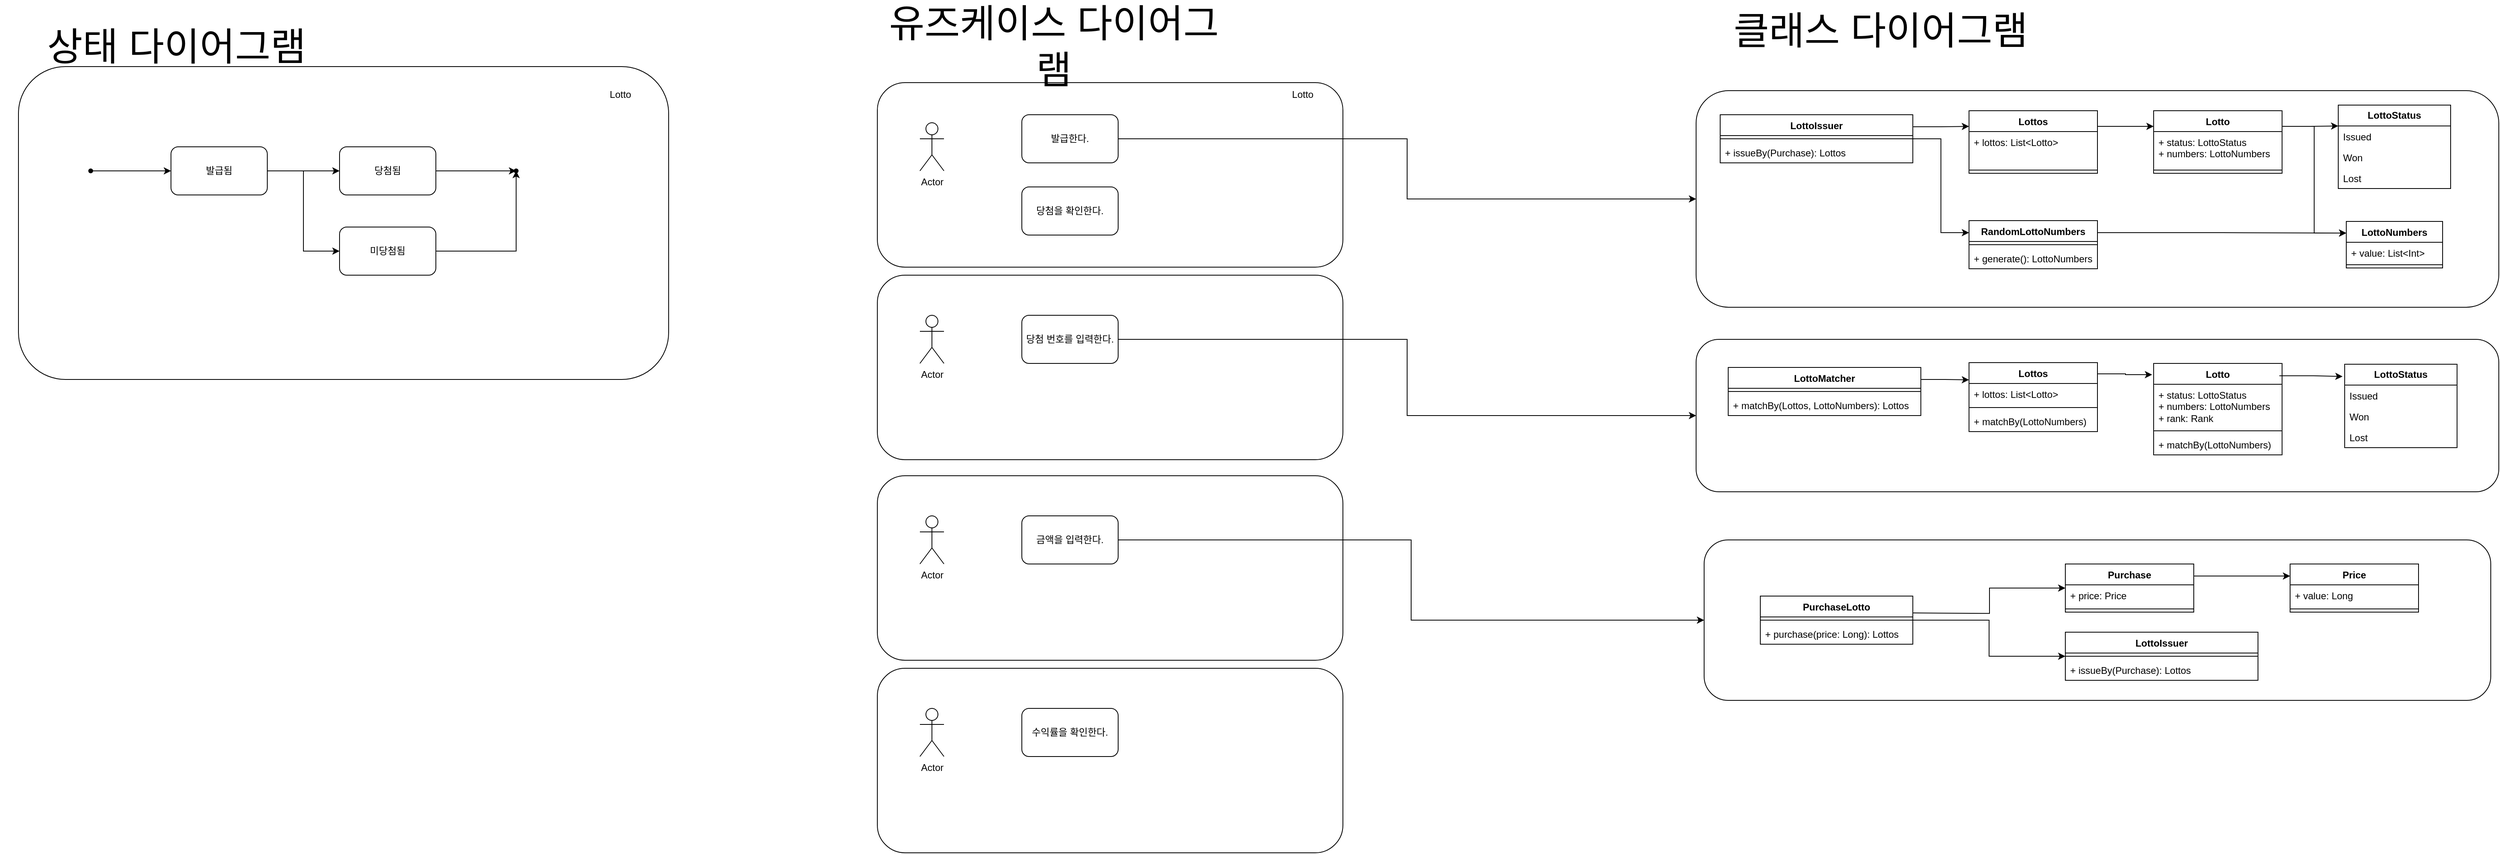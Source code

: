<mxfile version="26.0.13">
  <diagram id="C5RBs43oDa-KdzZeNtuy" name="Page-1">
    <mxGraphModel dx="2232" dy="2184" grid="1" gridSize="10" guides="1" tooltips="1" connect="1" arrows="1" fold="1" page="1" pageScale="1" pageWidth="827" pageHeight="1169" math="0" shadow="0">
      <root>
        <mxCell id="WIyWlLk6GJQsqaUBKTNV-0" />
        <mxCell id="WIyWlLk6GJQsqaUBKTNV-1" parent="WIyWlLk6GJQsqaUBKTNV-0" />
        <mxCell id="b7edEHTEQrsLhUJaDIO4-33" value="" style="rounded=1;whiteSpace=wrap;html=1;" parent="WIyWlLk6GJQsqaUBKTNV-1" vertex="1">
          <mxGeometry x="1480" y="-100" width="580" height="230" as="geometry" />
        </mxCell>
        <mxCell id="b7edEHTEQrsLhUJaDIO4-38" value="" style="rounded=1;whiteSpace=wrap;html=1;" parent="WIyWlLk6GJQsqaUBKTNV-1" vertex="1">
          <mxGeometry x="1480" y="140" width="580" height="230" as="geometry" />
        </mxCell>
        <mxCell id="b7edEHTEQrsLhUJaDIO4-58" style="edgeStyle=orthogonalEdgeStyle;rounded=0;orthogonalLoop=1;jettySize=auto;html=1;entryX=0;entryY=0.5;entryDx=0;entryDy=0;exitX=1;exitY=0.5;exitDx=0;exitDy=0;" parent="WIyWlLk6GJQsqaUBKTNV-1" source="b7edEHTEQrsLhUJaDIO4-30" target="b7edEHTEQrsLhUJaDIO4-36" edge="1">
          <mxGeometry relative="1" as="geometry" />
        </mxCell>
        <mxCell id="b7edEHTEQrsLhUJaDIO4-28" value="" style="group;movable=1;resizable=1;rotatable=1;deletable=1;editable=1;locked=0;connectable=1;" parent="WIyWlLk6GJQsqaUBKTNV-1" vertex="1" connectable="0">
          <mxGeometry x="410" y="-120" width="810" height="390" as="geometry" />
        </mxCell>
        <mxCell id="b7edEHTEQrsLhUJaDIO4-10" value="" style="rounded=1;whiteSpace=wrap;html=1;movable=1;resizable=1;rotatable=1;deletable=1;editable=1;locked=0;connectable=1;" parent="b7edEHTEQrsLhUJaDIO4-28" vertex="1">
          <mxGeometry width="810" height="390" as="geometry" />
        </mxCell>
        <mxCell id="b7edEHTEQrsLhUJaDIO4-11" value="Lotto" style="text;html=1;align=center;verticalAlign=middle;whiteSpace=wrap;rounded=0;movable=1;resizable=1;rotatable=1;deletable=1;editable=1;locked=0;connectable=1;" parent="b7edEHTEQrsLhUJaDIO4-28" vertex="1">
          <mxGeometry x="720" y="20" width="60" height="30" as="geometry" />
        </mxCell>
        <mxCell id="b7edEHTEQrsLhUJaDIO4-22" style="edgeStyle=orthogonalEdgeStyle;rounded=0;orthogonalLoop=1;jettySize=auto;html=1;entryX=0;entryY=0.5;entryDx=0;entryDy=0;movable=1;resizable=1;rotatable=1;deletable=1;editable=1;locked=0;connectable=1;" parent="b7edEHTEQrsLhUJaDIO4-28" source="b7edEHTEQrsLhUJaDIO4-17" target="b7edEHTEQrsLhUJaDIO4-18" edge="1">
          <mxGeometry relative="1" as="geometry" />
        </mxCell>
        <mxCell id="b7edEHTEQrsLhUJaDIO4-17" value="" style="shape=waypoint;sketch=0;fillStyle=solid;size=6;pointerEvents=1;points=[];fillColor=none;resizable=1;rotatable=1;perimeter=centerPerimeter;snapToPoint=1;movable=1;deletable=1;editable=1;locked=0;connectable=1;" parent="b7edEHTEQrsLhUJaDIO4-28" vertex="1">
          <mxGeometry x="80" y="120" width="20" height="20" as="geometry" />
        </mxCell>
        <mxCell id="b7edEHTEQrsLhUJaDIO4-23" style="edgeStyle=orthogonalEdgeStyle;rounded=0;orthogonalLoop=1;jettySize=auto;html=1;entryX=0;entryY=0.5;entryDx=0;entryDy=0;movable=1;resizable=1;rotatable=1;deletable=1;editable=1;locked=0;connectable=1;" parent="b7edEHTEQrsLhUJaDIO4-28" source="b7edEHTEQrsLhUJaDIO4-18" target="b7edEHTEQrsLhUJaDIO4-19" edge="1">
          <mxGeometry relative="1" as="geometry" />
        </mxCell>
        <mxCell id="b7edEHTEQrsLhUJaDIO4-24" style="edgeStyle=orthogonalEdgeStyle;rounded=0;orthogonalLoop=1;jettySize=auto;html=1;entryX=0;entryY=0.5;entryDx=0;entryDy=0;movable=1;resizable=1;rotatable=1;deletable=1;editable=1;locked=0;connectable=1;" parent="b7edEHTEQrsLhUJaDIO4-28" source="b7edEHTEQrsLhUJaDIO4-18" target="b7edEHTEQrsLhUJaDIO4-20" edge="1">
          <mxGeometry relative="1" as="geometry" />
        </mxCell>
        <mxCell id="b7edEHTEQrsLhUJaDIO4-18" value="발급됨" style="rounded=1;whiteSpace=wrap;html=1;movable=1;resizable=1;rotatable=1;deletable=1;editable=1;locked=0;connectable=1;" parent="b7edEHTEQrsLhUJaDIO4-28" vertex="1">
          <mxGeometry x="190" y="100" width="120" height="60" as="geometry" />
        </mxCell>
        <mxCell id="b7edEHTEQrsLhUJaDIO4-27" style="edgeStyle=orthogonalEdgeStyle;rounded=0;orthogonalLoop=1;jettySize=auto;html=1;movable=1;resizable=1;rotatable=1;deletable=1;editable=1;locked=0;connectable=1;" parent="b7edEHTEQrsLhUJaDIO4-28" source="b7edEHTEQrsLhUJaDIO4-19" target="b7edEHTEQrsLhUJaDIO4-21" edge="1">
          <mxGeometry relative="1" as="geometry" />
        </mxCell>
        <mxCell id="b7edEHTEQrsLhUJaDIO4-19" value="당첨됨" style="rounded=1;whiteSpace=wrap;html=1;movable=1;resizable=1;rotatable=1;deletable=1;editable=1;locked=0;connectable=1;" parent="b7edEHTEQrsLhUJaDIO4-28" vertex="1">
          <mxGeometry x="400" y="100" width="120" height="60" as="geometry" />
        </mxCell>
        <mxCell id="b7edEHTEQrsLhUJaDIO4-20" value="미당첨됨" style="rounded=1;whiteSpace=wrap;html=1;movable=1;resizable=1;rotatable=1;deletable=1;editable=1;locked=0;connectable=1;" parent="b7edEHTEQrsLhUJaDIO4-28" vertex="1">
          <mxGeometry x="400" y="200" width="120" height="60" as="geometry" />
        </mxCell>
        <mxCell id="b7edEHTEQrsLhUJaDIO4-21" value="" style="shape=waypoint;sketch=0;fillStyle=solid;size=6;pointerEvents=1;points=[];fillColor=none;resizable=1;rotatable=1;perimeter=centerPerimeter;snapToPoint=1;movable=1;deletable=1;editable=1;locked=0;connectable=1;" parent="b7edEHTEQrsLhUJaDIO4-28" vertex="1">
          <mxGeometry x="610" y="120" width="20" height="20" as="geometry" />
        </mxCell>
        <mxCell id="b7edEHTEQrsLhUJaDIO4-26" style="edgeStyle=orthogonalEdgeStyle;rounded=0;orthogonalLoop=1;jettySize=auto;html=1;entryX=-0.1;entryY=0.367;entryDx=0;entryDy=0;entryPerimeter=0;movable=1;resizable=1;rotatable=1;deletable=1;editable=1;locked=0;connectable=1;" parent="b7edEHTEQrsLhUJaDIO4-28" source="b7edEHTEQrsLhUJaDIO4-20" target="b7edEHTEQrsLhUJaDIO4-21" edge="1">
          <mxGeometry relative="1" as="geometry" />
        </mxCell>
        <mxCell id="b7edEHTEQrsLhUJaDIO4-29" value="Actor" style="shape=umlActor;verticalLabelPosition=bottom;verticalAlign=top;html=1;outlineConnect=0;" parent="WIyWlLk6GJQsqaUBKTNV-1" vertex="1">
          <mxGeometry x="1533" y="-50" width="30" height="60" as="geometry" />
        </mxCell>
        <mxCell id="b7edEHTEQrsLhUJaDIO4-30" value="발급한다." style="rounded=1;whiteSpace=wrap;html=1;" parent="WIyWlLk6GJQsqaUBKTNV-1" vertex="1">
          <mxGeometry x="1660" y="-60" width="120" height="60" as="geometry" />
        </mxCell>
        <mxCell id="b7edEHTEQrsLhUJaDIO4-31" value="당첨을 확인한다." style="rounded=1;whiteSpace=wrap;html=1;" parent="WIyWlLk6GJQsqaUBKTNV-1" vertex="1">
          <mxGeometry x="1660" y="30" width="120" height="60" as="geometry" />
        </mxCell>
        <mxCell id="7T0WNnkGZVwz43J-CaNy-1" style="edgeStyle=orthogonalEdgeStyle;rounded=0;orthogonalLoop=1;jettySize=auto;html=1;entryX=0;entryY=0.5;entryDx=0;entryDy=0;" edge="1" parent="WIyWlLk6GJQsqaUBKTNV-1" source="b7edEHTEQrsLhUJaDIO4-32" target="7T0WNnkGZVwz43J-CaNy-0">
          <mxGeometry relative="1" as="geometry" />
        </mxCell>
        <mxCell id="b7edEHTEQrsLhUJaDIO4-32" value="당첨 번호를 입력한다." style="rounded=1;whiteSpace=wrap;html=1;" parent="WIyWlLk6GJQsqaUBKTNV-1" vertex="1">
          <mxGeometry x="1660" y="190" width="120" height="60" as="geometry" />
        </mxCell>
        <mxCell id="b7edEHTEQrsLhUJaDIO4-34" value="&lt;font style=&quot;font-size: 48px;&quot;&gt;상태 다이어그램&lt;/font&gt;" style="text;html=1;align=center;verticalAlign=middle;whiteSpace=wrap;rounded=0;movable=1;resizable=1;rotatable=1;deletable=1;editable=1;locked=0;connectable=1;" parent="WIyWlLk6GJQsqaUBKTNV-1" vertex="1">
          <mxGeometry x="387" y="-160" width="440" height="30" as="geometry" />
        </mxCell>
        <mxCell id="b7edEHTEQrsLhUJaDIO4-35" value="&lt;span style=&quot;font-size: 48px;&quot;&gt;유즈케이스 다이어그램&lt;/span&gt;" style="text;html=1;align=center;verticalAlign=middle;whiteSpace=wrap;rounded=0;" parent="WIyWlLk6GJQsqaUBKTNV-1" vertex="1">
          <mxGeometry x="1480" y="-160" width="440" height="30" as="geometry" />
        </mxCell>
        <mxCell id="b7edEHTEQrsLhUJaDIO4-36" value="" style="rounded=1;whiteSpace=wrap;html=1;" parent="WIyWlLk6GJQsqaUBKTNV-1" vertex="1">
          <mxGeometry x="2500" y="-90" width="1000" height="270" as="geometry" />
        </mxCell>
        <mxCell id="b7edEHTEQrsLhUJaDIO4-37" value="&lt;span style=&quot;font-size: 48px;&quot;&gt;클래스 다이어그램&lt;/span&gt;" style="text;html=1;align=center;verticalAlign=middle;whiteSpace=wrap;rounded=0;" parent="WIyWlLk6GJQsqaUBKTNV-1" vertex="1">
          <mxGeometry x="2510" y="-180" width="440" height="30" as="geometry" />
        </mxCell>
        <mxCell id="b7edEHTEQrsLhUJaDIO4-39" value="Actor" style="shape=umlActor;verticalLabelPosition=bottom;verticalAlign=top;html=1;outlineConnect=0;" parent="WIyWlLk6GJQsqaUBKTNV-1" vertex="1">
          <mxGeometry x="1533" y="190" width="30" height="60" as="geometry" />
        </mxCell>
        <mxCell id="b7edEHTEQrsLhUJaDIO4-42" value="" style="rounded=1;whiteSpace=wrap;html=1;" parent="WIyWlLk6GJQsqaUBKTNV-1" vertex="1">
          <mxGeometry x="1480" y="390" width="580" height="230" as="geometry" />
        </mxCell>
        <mxCell id="b7edEHTEQrsLhUJaDIO4-93" style="edgeStyle=orthogonalEdgeStyle;rounded=0;orthogonalLoop=1;jettySize=auto;html=1;entryX=0;entryY=0.5;entryDx=0;entryDy=0;" parent="WIyWlLk6GJQsqaUBKTNV-1" source="b7edEHTEQrsLhUJaDIO4-43" target="b7edEHTEQrsLhUJaDIO4-80" edge="1">
          <mxGeometry relative="1" as="geometry" />
        </mxCell>
        <mxCell id="b7edEHTEQrsLhUJaDIO4-43" value="금액을 입력한다." style="rounded=1;whiteSpace=wrap;html=1;" parent="WIyWlLk6GJQsqaUBKTNV-1" vertex="1">
          <mxGeometry x="1660" y="440" width="120" height="60" as="geometry" />
        </mxCell>
        <mxCell id="b7edEHTEQrsLhUJaDIO4-44" value="Actor" style="shape=umlActor;verticalLabelPosition=bottom;verticalAlign=top;html=1;outlineConnect=0;" parent="WIyWlLk6GJQsqaUBKTNV-1" vertex="1">
          <mxGeometry x="1533" y="440" width="30" height="60" as="geometry" />
        </mxCell>
        <mxCell id="b7edEHTEQrsLhUJaDIO4-45" value="Lotto" style="text;html=1;align=center;verticalAlign=middle;whiteSpace=wrap;rounded=0;" parent="WIyWlLk6GJQsqaUBKTNV-1" vertex="1">
          <mxGeometry x="1980" y="-100" width="60" height="30" as="geometry" />
        </mxCell>
        <mxCell id="b7edEHTEQrsLhUJaDIO4-46" value="" style="rounded=1;whiteSpace=wrap;html=1;" parent="WIyWlLk6GJQsqaUBKTNV-1" vertex="1">
          <mxGeometry x="1480" y="630" width="580" height="230" as="geometry" />
        </mxCell>
        <mxCell id="b7edEHTEQrsLhUJaDIO4-47" value="수익률을 확인한다." style="rounded=1;whiteSpace=wrap;html=1;" parent="WIyWlLk6GJQsqaUBKTNV-1" vertex="1">
          <mxGeometry x="1660" y="680" width="120" height="60" as="geometry" />
        </mxCell>
        <mxCell id="b7edEHTEQrsLhUJaDIO4-48" value="Actor" style="shape=umlActor;verticalLabelPosition=bottom;verticalAlign=top;html=1;outlineConnect=0;" parent="WIyWlLk6GJQsqaUBKTNV-1" vertex="1">
          <mxGeometry x="1533" y="680" width="30" height="60" as="geometry" />
        </mxCell>
        <mxCell id="b7edEHTEQrsLhUJaDIO4-136" style="edgeStyle=orthogonalEdgeStyle;rounded=0;orthogonalLoop=1;jettySize=auto;html=1;entryX=0;entryY=0.25;entryDx=0;entryDy=0;exitX=1;exitY=0.25;exitDx=0;exitDy=0;" parent="WIyWlLk6GJQsqaUBKTNV-1" source="b7edEHTEQrsLhUJaDIO4-53" target="b7edEHTEQrsLhUJaDIO4-130" edge="1">
          <mxGeometry relative="1" as="geometry" />
        </mxCell>
        <mxCell id="b7edEHTEQrsLhUJaDIO4-145" style="edgeStyle=orthogonalEdgeStyle;rounded=0;orthogonalLoop=1;jettySize=auto;html=1;entryX=0;entryY=0.25;entryDx=0;entryDy=0;exitX=1;exitY=0.25;exitDx=0;exitDy=0;" parent="WIyWlLk6GJQsqaUBKTNV-1" source="b7edEHTEQrsLhUJaDIO4-53" target="b7edEHTEQrsLhUJaDIO4-141" edge="1">
          <mxGeometry relative="1" as="geometry" />
        </mxCell>
        <mxCell id="b7edEHTEQrsLhUJaDIO4-53" value="Lotto" style="swimlane;fontStyle=1;align=center;verticalAlign=top;childLayout=stackLayout;horizontal=1;startSize=26;horizontalStack=0;resizeParent=1;resizeParentMax=0;resizeLast=0;collapsible=1;marginBottom=0;whiteSpace=wrap;html=1;" parent="WIyWlLk6GJQsqaUBKTNV-1" vertex="1">
          <mxGeometry x="3070" y="-65" width="160" height="78" as="geometry" />
        </mxCell>
        <mxCell id="b7edEHTEQrsLhUJaDIO4-54" value="+ status: LottoStatus&lt;div&gt;+ numbers: LottoNumbers&lt;/div&gt;" style="text;strokeColor=none;fillColor=none;align=left;verticalAlign=top;spacingLeft=4;spacingRight=4;overflow=hidden;rotatable=0;points=[[0,0.5],[1,0.5]];portConstraint=eastwest;whiteSpace=wrap;html=1;" parent="b7edEHTEQrsLhUJaDIO4-53" vertex="1">
          <mxGeometry y="26" width="160" height="44" as="geometry" />
        </mxCell>
        <mxCell id="b7edEHTEQrsLhUJaDIO4-55" value="" style="line;strokeWidth=1;fillColor=none;align=left;verticalAlign=middle;spacingTop=-1;spacingLeft=3;spacingRight=3;rotatable=0;labelPosition=right;points=[];portConstraint=eastwest;strokeColor=inherit;" parent="b7edEHTEQrsLhUJaDIO4-53" vertex="1">
          <mxGeometry y="70" width="160" height="8" as="geometry" />
        </mxCell>
        <mxCell id="b7edEHTEQrsLhUJaDIO4-65" style="edgeStyle=orthogonalEdgeStyle;rounded=0;orthogonalLoop=1;jettySize=auto;html=1;entryX=0;entryY=0.25;entryDx=0;entryDy=0;exitX=1;exitY=0.25;exitDx=0;exitDy=0;" parent="WIyWlLk6GJQsqaUBKTNV-1" source="b7edEHTEQrsLhUJaDIO4-62" target="b7edEHTEQrsLhUJaDIO4-53" edge="1">
          <mxGeometry relative="1" as="geometry" />
        </mxCell>
        <mxCell id="b7edEHTEQrsLhUJaDIO4-62" value="Lottos" style="swimlane;fontStyle=1;align=center;verticalAlign=top;childLayout=stackLayout;horizontal=1;startSize=26;horizontalStack=0;resizeParent=1;resizeParentMax=0;resizeLast=0;collapsible=1;marginBottom=0;whiteSpace=wrap;html=1;" parent="WIyWlLk6GJQsqaUBKTNV-1" vertex="1">
          <mxGeometry x="2840" y="-65" width="160" height="78" as="geometry" />
        </mxCell>
        <mxCell id="b7edEHTEQrsLhUJaDIO4-63" value="+ lottos: List&amp;lt;Lotto&amp;gt;" style="text;strokeColor=none;fillColor=none;align=left;verticalAlign=top;spacingLeft=4;spacingRight=4;overflow=hidden;rotatable=0;points=[[0,0.5],[1,0.5]];portConstraint=eastwest;whiteSpace=wrap;html=1;" parent="b7edEHTEQrsLhUJaDIO4-62" vertex="1">
          <mxGeometry y="26" width="160" height="44" as="geometry" />
        </mxCell>
        <mxCell id="b7edEHTEQrsLhUJaDIO4-64" value="" style="line;strokeWidth=1;fillColor=none;align=left;verticalAlign=middle;spacingTop=-1;spacingLeft=3;spacingRight=3;rotatable=0;labelPosition=right;points=[];portConstraint=eastwest;strokeColor=inherit;" parent="b7edEHTEQrsLhUJaDIO4-62" vertex="1">
          <mxGeometry y="70" width="160" height="8" as="geometry" />
        </mxCell>
        <mxCell id="b7edEHTEQrsLhUJaDIO4-79" style="edgeStyle=orthogonalEdgeStyle;rounded=0;orthogonalLoop=1;jettySize=auto;html=1;entryX=0;entryY=0.25;entryDx=0;entryDy=0;exitX=1;exitY=0.25;exitDx=0;exitDy=0;" parent="WIyWlLk6GJQsqaUBKTNV-1" source="b7edEHTEQrsLhUJaDIO4-116" target="b7edEHTEQrsLhUJaDIO4-62" edge="1">
          <mxGeometry relative="1" as="geometry">
            <mxPoint x="2720" y="-45" as="sourcePoint" />
          </mxGeometry>
        </mxCell>
        <mxCell id="b7edEHTEQrsLhUJaDIO4-80" value="" style="rounded=1;whiteSpace=wrap;html=1;" parent="WIyWlLk6GJQsqaUBKTNV-1" vertex="1">
          <mxGeometry x="2510" y="470" width="980" height="200" as="geometry" />
        </mxCell>
        <mxCell id="Gozaz2q-YdRfWmAjp8rj-3" style="edgeStyle=orthogonalEdgeStyle;rounded=0;orthogonalLoop=1;jettySize=auto;html=1;entryX=0;entryY=0.25;entryDx=0;entryDy=0;exitX=1;exitY=0.25;exitDx=0;exitDy=0;" parent="WIyWlLk6GJQsqaUBKTNV-1" source="b7edEHTEQrsLhUJaDIO4-98" target="Gozaz2q-YdRfWmAjp8rj-0" edge="1">
          <mxGeometry relative="1" as="geometry" />
        </mxCell>
        <mxCell id="b7edEHTEQrsLhUJaDIO4-98" value="Purchase" style="swimlane;fontStyle=1;align=center;verticalAlign=top;childLayout=stackLayout;horizontal=1;startSize=26;horizontalStack=0;resizeParent=1;resizeParentMax=0;resizeLast=0;collapsible=1;marginBottom=0;whiteSpace=wrap;html=1;" parent="WIyWlLk6GJQsqaUBKTNV-1" vertex="1">
          <mxGeometry x="2960" y="500" width="160" height="60" as="geometry" />
        </mxCell>
        <mxCell id="b7edEHTEQrsLhUJaDIO4-99" value="+ price: Price" style="text;strokeColor=none;fillColor=none;align=left;verticalAlign=top;spacingLeft=4;spacingRight=4;overflow=hidden;rotatable=0;points=[[0,0.5],[1,0.5]];portConstraint=eastwest;whiteSpace=wrap;html=1;" parent="b7edEHTEQrsLhUJaDIO4-98" vertex="1">
          <mxGeometry y="26" width="160" height="26" as="geometry" />
        </mxCell>
        <mxCell id="b7edEHTEQrsLhUJaDIO4-100" value="" style="line;strokeWidth=1;fillColor=none;align=left;verticalAlign=middle;spacingTop=-1;spacingLeft=3;spacingRight=3;rotatable=0;labelPosition=right;points=[];portConstraint=eastwest;strokeColor=inherit;" parent="b7edEHTEQrsLhUJaDIO4-98" vertex="1">
          <mxGeometry y="52" width="160" height="8" as="geometry" />
        </mxCell>
        <mxCell id="b7edEHTEQrsLhUJaDIO4-106" value="LottoIssuer" style="swimlane;fontStyle=1;align=center;verticalAlign=top;childLayout=stackLayout;horizontal=1;startSize=26;horizontalStack=0;resizeParent=1;resizeParentMax=0;resizeLast=0;collapsible=1;marginBottom=0;whiteSpace=wrap;html=1;" parent="WIyWlLk6GJQsqaUBKTNV-1" vertex="1">
          <mxGeometry x="2960" y="585" width="240" height="60" as="geometry" />
        </mxCell>
        <mxCell id="b7edEHTEQrsLhUJaDIO4-107" value="" style="line;strokeWidth=1;fillColor=none;align=left;verticalAlign=middle;spacingTop=-1;spacingLeft=3;spacingRight=3;rotatable=0;labelPosition=right;points=[];portConstraint=eastwest;strokeColor=inherit;" parent="b7edEHTEQrsLhUJaDIO4-106" vertex="1">
          <mxGeometry y="26" width="240" height="8" as="geometry" />
        </mxCell>
        <mxCell id="b7edEHTEQrsLhUJaDIO4-108" value="+ issueBy(Purchase): Lottos" style="text;strokeColor=none;fillColor=none;align=left;verticalAlign=top;spacingLeft=4;spacingRight=4;overflow=hidden;rotatable=0;points=[[0,0.5],[1,0.5]];portConstraint=eastwest;whiteSpace=wrap;html=1;" parent="b7edEHTEQrsLhUJaDIO4-106" vertex="1">
          <mxGeometry y="34" width="240" height="26" as="geometry" />
        </mxCell>
        <mxCell id="b7edEHTEQrsLhUJaDIO4-114" style="edgeStyle=orthogonalEdgeStyle;rounded=0;orthogonalLoop=1;jettySize=auto;html=1;entryX=0;entryY=0.5;entryDx=0;entryDy=0;" parent="WIyWlLk6GJQsqaUBKTNV-1" source="b7edEHTEQrsLhUJaDIO4-109" target="b7edEHTEQrsLhUJaDIO4-106" edge="1">
          <mxGeometry relative="1" as="geometry" />
        </mxCell>
        <mxCell id="b7edEHTEQrsLhUJaDIO4-109" value="PurchaseLotto" style="swimlane;fontStyle=1;align=center;verticalAlign=top;childLayout=stackLayout;horizontal=1;startSize=26;horizontalStack=0;resizeParent=1;resizeParentMax=0;resizeLast=0;collapsible=1;marginBottom=0;whiteSpace=wrap;html=1;" parent="WIyWlLk6GJQsqaUBKTNV-1" vertex="1">
          <mxGeometry x="2580" y="540" width="190" height="60" as="geometry" />
        </mxCell>
        <mxCell id="b7edEHTEQrsLhUJaDIO4-111" value="" style="line;strokeWidth=1;fillColor=none;align=left;verticalAlign=middle;spacingTop=-1;spacingLeft=3;spacingRight=3;rotatable=0;labelPosition=right;points=[];portConstraint=eastwest;strokeColor=inherit;" parent="b7edEHTEQrsLhUJaDIO4-109" vertex="1">
          <mxGeometry y="26" width="190" height="8" as="geometry" />
        </mxCell>
        <mxCell id="b7edEHTEQrsLhUJaDIO4-112" value="+ purchase(price: Long): Lottos" style="text;strokeColor=none;fillColor=none;align=left;verticalAlign=top;spacingLeft=4;spacingRight=4;overflow=hidden;rotatable=0;points=[[0,0.5],[1,0.5]];portConstraint=eastwest;whiteSpace=wrap;html=1;" parent="b7edEHTEQrsLhUJaDIO4-109" vertex="1">
          <mxGeometry y="34" width="190" height="26" as="geometry" />
        </mxCell>
        <mxCell id="b7edEHTEQrsLhUJaDIO4-113" style="edgeStyle=orthogonalEdgeStyle;rounded=0;orthogonalLoop=1;jettySize=auto;html=1;entryX=0;entryY=0.5;entryDx=0;entryDy=0;" parent="WIyWlLk6GJQsqaUBKTNV-1" target="b7edEHTEQrsLhUJaDIO4-98" edge="1">
          <mxGeometry relative="1" as="geometry">
            <mxPoint x="2770" y="561.059" as="sourcePoint" />
          </mxGeometry>
        </mxCell>
        <mxCell id="b7edEHTEQrsLhUJaDIO4-126" style="edgeStyle=orthogonalEdgeStyle;rounded=0;orthogonalLoop=1;jettySize=auto;html=1;entryX=0;entryY=0.25;entryDx=0;entryDy=0;" parent="WIyWlLk6GJQsqaUBKTNV-1" source="b7edEHTEQrsLhUJaDIO4-116" target="b7edEHTEQrsLhUJaDIO4-122" edge="1">
          <mxGeometry relative="1" as="geometry" />
        </mxCell>
        <mxCell id="b7edEHTEQrsLhUJaDIO4-116" value="LottoIssuer" style="swimlane;fontStyle=1;align=center;verticalAlign=top;childLayout=stackLayout;horizontal=1;startSize=26;horizontalStack=0;resizeParent=1;resizeParentMax=0;resizeLast=0;collapsible=1;marginBottom=0;whiteSpace=wrap;html=1;" parent="WIyWlLk6GJQsqaUBKTNV-1" vertex="1">
          <mxGeometry x="2530" y="-60" width="240" height="60" as="geometry" />
        </mxCell>
        <mxCell id="b7edEHTEQrsLhUJaDIO4-117" value="" style="line;strokeWidth=1;fillColor=none;align=left;verticalAlign=middle;spacingTop=-1;spacingLeft=3;spacingRight=3;rotatable=0;labelPosition=right;points=[];portConstraint=eastwest;strokeColor=inherit;" parent="b7edEHTEQrsLhUJaDIO4-116" vertex="1">
          <mxGeometry y="26" width="240" height="8" as="geometry" />
        </mxCell>
        <mxCell id="b7edEHTEQrsLhUJaDIO4-118" value="+ issueBy(Purchase): Lottos" style="text;strokeColor=none;fillColor=none;align=left;verticalAlign=top;spacingLeft=4;spacingRight=4;overflow=hidden;rotatable=0;points=[[0,0.5],[1,0.5]];portConstraint=eastwest;whiteSpace=wrap;html=1;" parent="b7edEHTEQrsLhUJaDIO4-116" vertex="1">
          <mxGeometry y="34" width="240" height="26" as="geometry" />
        </mxCell>
        <mxCell id="b7edEHTEQrsLhUJaDIO4-144" style="edgeStyle=orthogonalEdgeStyle;rounded=0;orthogonalLoop=1;jettySize=auto;html=1;entryX=0;entryY=0.25;entryDx=0;entryDy=0;exitX=1;exitY=0.25;exitDx=0;exitDy=0;" parent="WIyWlLk6GJQsqaUBKTNV-1" source="b7edEHTEQrsLhUJaDIO4-122" target="b7edEHTEQrsLhUJaDIO4-141" edge="1">
          <mxGeometry relative="1" as="geometry" />
        </mxCell>
        <mxCell id="b7edEHTEQrsLhUJaDIO4-122" value="RandomLottoNumbers" style="swimlane;fontStyle=1;align=center;verticalAlign=top;childLayout=stackLayout;horizontal=1;startSize=26;horizontalStack=0;resizeParent=1;resizeParentMax=0;resizeLast=0;collapsible=1;marginBottom=0;whiteSpace=wrap;html=1;" parent="WIyWlLk6GJQsqaUBKTNV-1" vertex="1">
          <mxGeometry x="2840" y="72" width="160" height="60" as="geometry" />
        </mxCell>
        <mxCell id="b7edEHTEQrsLhUJaDIO4-124" value="" style="line;strokeWidth=1;fillColor=none;align=left;verticalAlign=middle;spacingTop=-1;spacingLeft=3;spacingRight=3;rotatable=0;labelPosition=right;points=[];portConstraint=eastwest;strokeColor=inherit;" parent="b7edEHTEQrsLhUJaDIO4-122" vertex="1">
          <mxGeometry y="26" width="160" height="8" as="geometry" />
        </mxCell>
        <mxCell id="b7edEHTEQrsLhUJaDIO4-125" value="+ generate(): LottoNumbers" style="text;strokeColor=none;fillColor=none;align=left;verticalAlign=top;spacingLeft=4;spacingRight=4;overflow=hidden;rotatable=0;points=[[0,0.5],[1,0.5]];portConstraint=eastwest;whiteSpace=wrap;html=1;" parent="b7edEHTEQrsLhUJaDIO4-122" vertex="1">
          <mxGeometry y="34" width="160" height="26" as="geometry" />
        </mxCell>
        <mxCell id="b7edEHTEQrsLhUJaDIO4-130" value="&lt;b&gt;LottoStatus&lt;/b&gt;" style="swimlane;fontStyle=0;childLayout=stackLayout;horizontal=1;startSize=26;fillColor=none;horizontalStack=0;resizeParent=1;resizeParentMax=0;resizeLast=0;collapsible=1;marginBottom=0;whiteSpace=wrap;html=1;" parent="WIyWlLk6GJQsqaUBKTNV-1" vertex="1">
          <mxGeometry x="3300" y="-72" width="140" height="104" as="geometry" />
        </mxCell>
        <mxCell id="b7edEHTEQrsLhUJaDIO4-131" value="Issued" style="text;strokeColor=none;fillColor=none;align=left;verticalAlign=top;spacingLeft=4;spacingRight=4;overflow=hidden;rotatable=0;points=[[0,0.5],[1,0.5]];portConstraint=eastwest;whiteSpace=wrap;html=1;" parent="b7edEHTEQrsLhUJaDIO4-130" vertex="1">
          <mxGeometry y="26" width="140" height="26" as="geometry" />
        </mxCell>
        <mxCell id="b7edEHTEQrsLhUJaDIO4-132" value="Won" style="text;strokeColor=none;fillColor=none;align=left;verticalAlign=top;spacingLeft=4;spacingRight=4;overflow=hidden;rotatable=0;points=[[0,0.5],[1,0.5]];portConstraint=eastwest;whiteSpace=wrap;html=1;" parent="b7edEHTEQrsLhUJaDIO4-130" vertex="1">
          <mxGeometry y="52" width="140" height="26" as="geometry" />
        </mxCell>
        <mxCell id="b7edEHTEQrsLhUJaDIO4-133" value="Lost" style="text;strokeColor=none;fillColor=none;align=left;verticalAlign=top;spacingLeft=4;spacingRight=4;overflow=hidden;rotatable=0;points=[[0,0.5],[1,0.5]];portConstraint=eastwest;whiteSpace=wrap;html=1;" parent="b7edEHTEQrsLhUJaDIO4-130" vertex="1">
          <mxGeometry y="78" width="140" height="26" as="geometry" />
        </mxCell>
        <mxCell id="b7edEHTEQrsLhUJaDIO4-141" value="LottoNumbers" style="swimlane;fontStyle=1;align=center;verticalAlign=top;childLayout=stackLayout;horizontal=1;startSize=26;horizontalStack=0;resizeParent=1;resizeParentMax=0;resizeLast=0;collapsible=1;marginBottom=0;whiteSpace=wrap;html=1;" parent="WIyWlLk6GJQsqaUBKTNV-1" vertex="1">
          <mxGeometry x="3310" y="73" width="120" height="58" as="geometry" />
        </mxCell>
        <mxCell id="b7edEHTEQrsLhUJaDIO4-142" value="+ value: List&amp;lt;Int&amp;gt;" style="text;strokeColor=none;fillColor=none;align=left;verticalAlign=top;spacingLeft=4;spacingRight=4;overflow=hidden;rotatable=0;points=[[0,0.5],[1,0.5]];portConstraint=eastwest;whiteSpace=wrap;html=1;" parent="b7edEHTEQrsLhUJaDIO4-141" vertex="1">
          <mxGeometry y="26" width="120" height="24" as="geometry" />
        </mxCell>
        <mxCell id="b7edEHTEQrsLhUJaDIO4-143" value="" style="line;strokeWidth=1;fillColor=none;align=left;verticalAlign=middle;spacingTop=-1;spacingLeft=3;spacingRight=3;rotatable=0;labelPosition=right;points=[];portConstraint=eastwest;strokeColor=inherit;" parent="b7edEHTEQrsLhUJaDIO4-141" vertex="1">
          <mxGeometry y="50" width="120" height="8" as="geometry" />
        </mxCell>
        <mxCell id="Gozaz2q-YdRfWmAjp8rj-0" value="Price" style="swimlane;fontStyle=1;align=center;verticalAlign=top;childLayout=stackLayout;horizontal=1;startSize=26;horizontalStack=0;resizeParent=1;resizeParentMax=0;resizeLast=0;collapsible=1;marginBottom=0;whiteSpace=wrap;html=1;" parent="WIyWlLk6GJQsqaUBKTNV-1" vertex="1">
          <mxGeometry x="3240" y="500" width="160" height="60" as="geometry" />
        </mxCell>
        <mxCell id="Gozaz2q-YdRfWmAjp8rj-1" value="+ value: Long" style="text;strokeColor=none;fillColor=none;align=left;verticalAlign=top;spacingLeft=4;spacingRight=4;overflow=hidden;rotatable=0;points=[[0,0.5],[1,0.5]];portConstraint=eastwest;whiteSpace=wrap;html=1;" parent="Gozaz2q-YdRfWmAjp8rj-0" vertex="1">
          <mxGeometry y="26" width="160" height="26" as="geometry" />
        </mxCell>
        <mxCell id="Gozaz2q-YdRfWmAjp8rj-2" value="" style="line;strokeWidth=1;fillColor=none;align=left;verticalAlign=middle;spacingTop=-1;spacingLeft=3;spacingRight=3;rotatable=0;labelPosition=right;points=[];portConstraint=eastwest;strokeColor=inherit;" parent="Gozaz2q-YdRfWmAjp8rj-0" vertex="1">
          <mxGeometry y="52" width="160" height="8" as="geometry" />
        </mxCell>
        <mxCell id="7T0WNnkGZVwz43J-CaNy-0" value="" style="rounded=1;whiteSpace=wrap;html=1;" vertex="1" parent="WIyWlLk6GJQsqaUBKTNV-1">
          <mxGeometry x="2500" y="220" width="1000" height="190" as="geometry" />
        </mxCell>
        <mxCell id="7T0WNnkGZVwz43J-CaNy-15" style="edgeStyle=orthogonalEdgeStyle;rounded=0;orthogonalLoop=1;jettySize=auto;html=1;entryX=0;entryY=0.25;entryDx=0;entryDy=0;exitX=1;exitY=0.25;exitDx=0;exitDy=0;" edge="1" parent="WIyWlLk6GJQsqaUBKTNV-1" source="7T0WNnkGZVwz43J-CaNy-2" target="7T0WNnkGZVwz43J-CaNy-11">
          <mxGeometry relative="1" as="geometry" />
        </mxCell>
        <mxCell id="7T0WNnkGZVwz43J-CaNy-2" value="LottoMatcher" style="swimlane;fontStyle=1;align=center;verticalAlign=top;childLayout=stackLayout;horizontal=1;startSize=26;horizontalStack=0;resizeParent=1;resizeParentMax=0;resizeLast=0;collapsible=1;marginBottom=0;whiteSpace=wrap;html=1;" vertex="1" parent="WIyWlLk6GJQsqaUBKTNV-1">
          <mxGeometry x="2540" y="255" width="240" height="60" as="geometry" />
        </mxCell>
        <mxCell id="7T0WNnkGZVwz43J-CaNy-3" value="" style="line;strokeWidth=1;fillColor=none;align=left;verticalAlign=middle;spacingTop=-1;spacingLeft=3;spacingRight=3;rotatable=0;labelPosition=right;points=[];portConstraint=eastwest;strokeColor=inherit;" vertex="1" parent="7T0WNnkGZVwz43J-CaNy-2">
          <mxGeometry y="26" width="240" height="8" as="geometry" />
        </mxCell>
        <mxCell id="7T0WNnkGZVwz43J-CaNy-4" value="+ matchBy(Lottos, LottoNumbers): Lottos" style="text;strokeColor=none;fillColor=none;align=left;verticalAlign=top;spacingLeft=4;spacingRight=4;overflow=hidden;rotatable=0;points=[[0,0.5],[1,0.5]];portConstraint=eastwest;whiteSpace=wrap;html=1;" vertex="1" parent="7T0WNnkGZVwz43J-CaNy-2">
          <mxGeometry y="34" width="240" height="26" as="geometry" />
        </mxCell>
        <mxCell id="7T0WNnkGZVwz43J-CaNy-11" value="Lottos" style="swimlane;fontStyle=1;align=center;verticalAlign=top;childLayout=stackLayout;horizontal=1;startSize=26;horizontalStack=0;resizeParent=1;resizeParentMax=0;resizeLast=0;collapsible=1;marginBottom=0;whiteSpace=wrap;html=1;" vertex="1" parent="WIyWlLk6GJQsqaUBKTNV-1">
          <mxGeometry x="2840" y="249" width="160" height="86" as="geometry" />
        </mxCell>
        <mxCell id="7T0WNnkGZVwz43J-CaNy-12" value="+ lottos: List&amp;lt;Lotto&amp;gt;" style="text;strokeColor=none;fillColor=none;align=left;verticalAlign=top;spacingLeft=4;spacingRight=4;overflow=hidden;rotatable=0;points=[[0,0.5],[1,0.5]];portConstraint=eastwest;whiteSpace=wrap;html=1;" vertex="1" parent="7T0WNnkGZVwz43J-CaNy-11">
          <mxGeometry y="26" width="160" height="26" as="geometry" />
        </mxCell>
        <mxCell id="7T0WNnkGZVwz43J-CaNy-13" value="" style="line;strokeWidth=1;fillColor=none;align=left;verticalAlign=middle;spacingTop=-1;spacingLeft=3;spacingRight=3;rotatable=0;labelPosition=right;points=[];portConstraint=eastwest;strokeColor=inherit;" vertex="1" parent="7T0WNnkGZVwz43J-CaNy-11">
          <mxGeometry y="52" width="160" height="8" as="geometry" />
        </mxCell>
        <mxCell id="7T0WNnkGZVwz43J-CaNy-14" value="+ matchBy(LottoNumbers)" style="text;strokeColor=none;fillColor=none;align=left;verticalAlign=top;spacingLeft=4;spacingRight=4;overflow=hidden;rotatable=0;points=[[0,0.5],[1,0.5]];portConstraint=eastwest;whiteSpace=wrap;html=1;" vertex="1" parent="7T0WNnkGZVwz43J-CaNy-11">
          <mxGeometry y="60" width="160" height="26" as="geometry" />
        </mxCell>
        <mxCell id="7T0WNnkGZVwz43J-CaNy-16" value="Lotto" style="swimlane;fontStyle=1;align=center;verticalAlign=top;childLayout=stackLayout;horizontal=1;startSize=26;horizontalStack=0;resizeParent=1;resizeParentMax=0;resizeLast=0;collapsible=1;marginBottom=0;whiteSpace=wrap;html=1;" vertex="1" parent="WIyWlLk6GJQsqaUBKTNV-1">
          <mxGeometry x="3070" y="250" width="160" height="114" as="geometry" />
        </mxCell>
        <mxCell id="7T0WNnkGZVwz43J-CaNy-17" value="+ status: LottoStatus&lt;div&gt;+ numbers: LottoNumbers&lt;/div&gt;&lt;div&gt;+ rank: Rank&lt;/div&gt;" style="text;strokeColor=none;fillColor=none;align=left;verticalAlign=top;spacingLeft=4;spacingRight=4;overflow=hidden;rotatable=0;points=[[0,0.5],[1,0.5]];portConstraint=eastwest;whiteSpace=wrap;html=1;" vertex="1" parent="7T0WNnkGZVwz43J-CaNy-16">
          <mxGeometry y="26" width="160" height="54" as="geometry" />
        </mxCell>
        <mxCell id="7T0WNnkGZVwz43J-CaNy-18" value="" style="line;strokeWidth=1;fillColor=none;align=left;verticalAlign=middle;spacingTop=-1;spacingLeft=3;spacingRight=3;rotatable=0;labelPosition=right;points=[];portConstraint=eastwest;strokeColor=inherit;" vertex="1" parent="7T0WNnkGZVwz43J-CaNy-16">
          <mxGeometry y="80" width="160" height="8" as="geometry" />
        </mxCell>
        <mxCell id="7T0WNnkGZVwz43J-CaNy-19" value="+ matchBy(LottoNumbers)" style="text;strokeColor=none;fillColor=none;align=left;verticalAlign=top;spacingLeft=4;spacingRight=4;overflow=hidden;rotatable=0;points=[[0,0.5],[1,0.5]];portConstraint=eastwest;whiteSpace=wrap;html=1;" vertex="1" parent="7T0WNnkGZVwz43J-CaNy-16">
          <mxGeometry y="88" width="160" height="26" as="geometry" />
        </mxCell>
        <mxCell id="7T0WNnkGZVwz43J-CaNy-20" value="&lt;b&gt;LottoStatus&lt;/b&gt;" style="swimlane;fontStyle=0;childLayout=stackLayout;horizontal=1;startSize=26;fillColor=none;horizontalStack=0;resizeParent=1;resizeParentMax=0;resizeLast=0;collapsible=1;marginBottom=0;whiteSpace=wrap;html=1;" vertex="1" parent="WIyWlLk6GJQsqaUBKTNV-1">
          <mxGeometry x="3308" y="251" width="140" height="104" as="geometry" />
        </mxCell>
        <mxCell id="7T0WNnkGZVwz43J-CaNy-21" value="Issued" style="text;strokeColor=none;fillColor=none;align=left;verticalAlign=top;spacingLeft=4;spacingRight=4;overflow=hidden;rotatable=0;points=[[0,0.5],[1,0.5]];portConstraint=eastwest;whiteSpace=wrap;html=1;" vertex="1" parent="7T0WNnkGZVwz43J-CaNy-20">
          <mxGeometry y="26" width="140" height="26" as="geometry" />
        </mxCell>
        <mxCell id="7T0WNnkGZVwz43J-CaNy-22" value="Won" style="text;strokeColor=none;fillColor=none;align=left;verticalAlign=top;spacingLeft=4;spacingRight=4;overflow=hidden;rotatable=0;points=[[0,0.5],[1,0.5]];portConstraint=eastwest;whiteSpace=wrap;html=1;" vertex="1" parent="7T0WNnkGZVwz43J-CaNy-20">
          <mxGeometry y="52" width="140" height="26" as="geometry" />
        </mxCell>
        <mxCell id="7T0WNnkGZVwz43J-CaNy-23" value="Lost" style="text;strokeColor=none;fillColor=none;align=left;verticalAlign=top;spacingLeft=4;spacingRight=4;overflow=hidden;rotatable=0;points=[[0,0.5],[1,0.5]];portConstraint=eastwest;whiteSpace=wrap;html=1;" vertex="1" parent="7T0WNnkGZVwz43J-CaNy-20">
          <mxGeometry y="78" width="140" height="26" as="geometry" />
        </mxCell>
        <mxCell id="7T0WNnkGZVwz43J-CaNy-25" style="edgeStyle=orthogonalEdgeStyle;rounded=0;orthogonalLoop=1;jettySize=auto;html=1;entryX=-0.019;entryY=0.147;entryDx=0;entryDy=0;entryPerimeter=0;exitX=0.979;exitY=0.135;exitDx=0;exitDy=0;exitPerimeter=0;" edge="1" parent="WIyWlLk6GJQsqaUBKTNV-1" source="7T0WNnkGZVwz43J-CaNy-16" target="7T0WNnkGZVwz43J-CaNy-20">
          <mxGeometry relative="1" as="geometry" />
        </mxCell>
        <mxCell id="7T0WNnkGZVwz43J-CaNy-27" style="edgeStyle=orthogonalEdgeStyle;rounded=0;orthogonalLoop=1;jettySize=auto;html=1;entryX=-0.012;entryY=0.123;entryDx=0;entryDy=0;entryPerimeter=0;exitX=1;exitY=0.163;exitDx=0;exitDy=0;exitPerimeter=0;" edge="1" parent="WIyWlLk6GJQsqaUBKTNV-1" source="7T0WNnkGZVwz43J-CaNy-11" target="7T0WNnkGZVwz43J-CaNy-16">
          <mxGeometry relative="1" as="geometry" />
        </mxCell>
      </root>
    </mxGraphModel>
  </diagram>
</mxfile>
